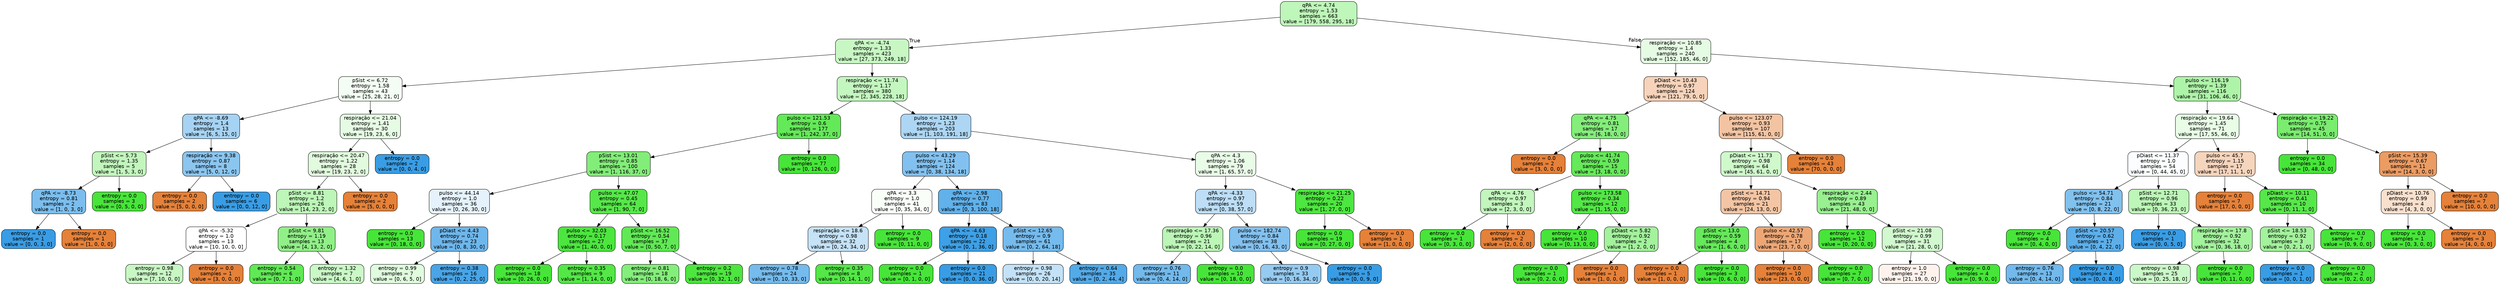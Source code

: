 digraph Tree {
node [shape=box, style="filled, rounded", color="black", fontname="helvetica"] ;
edge [fontname="helvetica"] ;
0 [label="qPA <= 4.74\nentropy = 1.53\nsamples = 663\nvalue = [179, 558, 295, 18]", fillcolor="#bff6ba"] ;
1 [label="qPA <= -4.74\nentropy = 1.33\nsamples = 423\nvalue = [27, 373, 249, 18]", fillcolor="#c8f7c4"] ;
0 -> 1 [labeldistance=2.5, labelangle=45, headlabel="True"] ;
2 [label="pSist <= 6.72\nentropy = 1.58\nsamples = 43\nvalue = [25, 28, 21, 0]", fillcolor="#f4fdf3"] ;
1 -> 2 ;
3 [label="qPA <= -8.69\nentropy = 1.4\nsamples = 13\nvalue = [6, 5, 15, 0]", fillcolor="#a6d3f3"] ;
2 -> 3 ;
4 [label="pSist <= 5.73\nentropy = 1.35\nsamples = 5\nvalue = [1, 5, 3, 0]", fillcolor="#c2f6bd"] ;
3 -> 4 ;
5 [label="qPA <= -8.73\nentropy = 0.81\nsamples = 2\nvalue = [1, 0, 3, 0]", fillcolor="#7bbeee"] ;
4 -> 5 ;
6 [label="entropy = 0.0\nsamples = 1\nvalue = [0, 0, 3, 0]", fillcolor="#399de5"] ;
5 -> 6 ;
7 [label="entropy = 0.0\nsamples = 1\nvalue = [1, 0, 0, 0]", fillcolor="#e58139"] ;
5 -> 7 ;
8 [label="entropy = 0.0\nsamples = 3\nvalue = [0, 5, 0, 0]", fillcolor="#47e539"] ;
4 -> 8 ;
9 [label="respiração <= 9.38\nentropy = 0.87\nsamples = 8\nvalue = [5, 0, 12, 0]", fillcolor="#8bc6f0"] ;
3 -> 9 ;
10 [label="entropy = 0.0\nsamples = 2\nvalue = [5, 0, 0, 0]", fillcolor="#e58139"] ;
9 -> 10 ;
11 [label="entropy = 0.0\nsamples = 6\nvalue = [0, 0, 12, 0]", fillcolor="#399de5"] ;
9 -> 11 ;
12 [label="respiração <= 21.04\nentropy = 1.41\nsamples = 30\nvalue = [19, 23, 6, 0]", fillcolor="#e6fbe4"] ;
2 -> 12 ;
13 [label="respiração <= 20.47\nentropy = 1.22\nsamples = 28\nvalue = [19, 23, 2, 0]", fillcolor="#e2fbdf"] ;
12 -> 13 ;
14 [label="pSist <= 8.81\nentropy = 1.2\nsamples = 26\nvalue = [14, 23, 2, 0]", fillcolor="#bdf6b8"] ;
13 -> 14 ;
15 [label="qPA <= -5.32\nentropy = 1.0\nsamples = 13\nvalue = [10, 10, 0, 0]", fillcolor="#ffffff"] ;
14 -> 15 ;
16 [label="entropy = 0.98\nsamples = 12\nvalue = [7, 10, 0, 0]", fillcolor="#c8f7c4"] ;
15 -> 16 ;
17 [label="entropy = 0.0\nsamples = 1\nvalue = [3, 0, 0, 0]", fillcolor="#e58139"] ;
15 -> 17 ;
18 [label="pSist <= 9.81\nentropy = 1.19\nsamples = 13\nvalue = [4, 13, 2, 0]", fillcolor="#91ef88"] ;
14 -> 18 ;
19 [label="entropy = 0.54\nsamples = 6\nvalue = [0, 7, 1, 0]", fillcolor="#61e955"] ;
18 -> 19 ;
20 [label="entropy = 1.32\nsamples = 7\nvalue = [4, 6, 1, 0]", fillcolor="#caf8c6"] ;
18 -> 20 ;
21 [label="entropy = 0.0\nsamples = 2\nvalue = [5, 0, 0, 0]", fillcolor="#e58139"] ;
13 -> 21 ;
22 [label="entropy = 0.0\nsamples = 2\nvalue = [0, 0, 4, 0]", fillcolor="#399de5"] ;
12 -> 22 ;
23 [label="respiração <= 11.74\nentropy = 1.17\nsamples = 380\nvalue = [2, 345, 228, 18]", fillcolor="#c4f7c0"] ;
1 -> 23 ;
24 [label="pulso <= 121.53\nentropy = 0.6\nsamples = 177\nvalue = [1, 242, 37, 0]", fillcolor="#64e958"] ;
23 -> 24 ;
25 [label="pSist <= 13.01\nentropy = 0.85\nsamples = 100\nvalue = [1, 116, 37, 0]", fillcolor="#83ed79"] ;
24 -> 25 ;
26 [label="pulso <= 44.14\nentropy = 1.0\nsamples = 36\nvalue = [0, 26, 30, 0]", fillcolor="#e5f2fc"] ;
25 -> 26 ;
27 [label="entropy = 0.0\nsamples = 13\nvalue = [0, 18, 0, 0]", fillcolor="#47e539"] ;
26 -> 27 ;
28 [label="pDiast <= 4.43\nentropy = 0.74\nsamples = 23\nvalue = [0, 8, 30, 0]", fillcolor="#6eb7ec"] ;
26 -> 28 ;
29 [label="entropy = 0.99\nsamples = 7\nvalue = [0, 6, 5, 0]", fillcolor="#e0fbde"] ;
28 -> 29 ;
30 [label="entropy = 0.38\nsamples = 16\nvalue = [0, 2, 25, 0]", fillcolor="#49a5e7"] ;
28 -> 30 ;
31 [label="pulso <= 47.07\nentropy = 0.45\nsamples = 64\nvalue = [1, 90, 7, 0]", fillcolor="#57e74a"] ;
25 -> 31 ;
32 [label="pulso <= 32.03\nentropy = 0.17\nsamples = 27\nvalue = [1, 40, 0, 0]", fillcolor="#4ce63e"] ;
31 -> 32 ;
33 [label="entropy = 0.0\nsamples = 18\nvalue = [0, 26, 0, 0]", fillcolor="#47e539"] ;
32 -> 33 ;
34 [label="entropy = 0.35\nsamples = 9\nvalue = [1, 14, 0, 0]", fillcolor="#54e747"] ;
32 -> 34 ;
35 [label="pSist <= 16.52\nentropy = 0.54\nsamples = 37\nvalue = [0, 50, 7, 0]", fillcolor="#61e955"] ;
31 -> 35 ;
36 [label="entropy = 0.81\nsamples = 18\nvalue = [0, 18, 6, 0]", fillcolor="#84ee7b"] ;
35 -> 36 ;
37 [label="entropy = 0.2\nsamples = 19\nvalue = [0, 32, 1, 0]", fillcolor="#4de63f"] ;
35 -> 37 ;
38 [label="entropy = 0.0\nsamples = 77\nvalue = [0, 126, 0, 0]", fillcolor="#47e539"] ;
24 -> 38 ;
39 [label="pulso <= 124.19\nentropy = 1.23\nsamples = 203\nvalue = [1, 103, 191, 18]", fillcolor="#acd6f4"] ;
23 -> 39 ;
40 [label="pulso <= 43.29\nentropy = 1.14\nsamples = 124\nvalue = [0, 38, 134, 18]", fillcolor="#82c1ef"] ;
39 -> 40 ;
41 [label="qPA <= 3.3\nentropy = 1.0\nsamples = 41\nvalue = [0, 35, 34, 0]", fillcolor="#fafef9"] ;
40 -> 41 ;
42 [label="respiração <= 18.6\nentropy = 0.98\nsamples = 32\nvalue = [0, 24, 34, 0]", fillcolor="#c5e2f7"] ;
41 -> 42 ;
43 [label="entropy = 0.78\nsamples = 24\nvalue = [0, 10, 33, 0]", fillcolor="#75bbed"] ;
42 -> 43 ;
44 [label="entropy = 0.35\nsamples = 8\nvalue = [0, 14, 1, 0]", fillcolor="#54e747"] ;
42 -> 44 ;
45 [label="entropy = 0.0\nsamples = 9\nvalue = [0, 11, 0, 0]", fillcolor="#47e539"] ;
41 -> 45 ;
46 [label="qPA <= -2.98\nentropy = 0.77\nsamples = 83\nvalue = [0, 3, 100, 18]", fillcolor="#61b1ea"] ;
40 -> 46 ;
47 [label="qPA <= -4.63\nentropy = 0.18\nsamples = 22\nvalue = [0, 1, 36, 0]", fillcolor="#3ea0e6"] ;
46 -> 47 ;
48 [label="entropy = 0.0\nsamples = 1\nvalue = [0, 1, 0, 0]", fillcolor="#47e539"] ;
47 -> 48 ;
49 [label="entropy = 0.0\nsamples = 21\nvalue = [0, 0, 36, 0]", fillcolor="#399de5"] ;
47 -> 49 ;
50 [label="pSist <= 12.65\nentropy = 0.9\nsamples = 61\nvalue = [0, 2, 64, 18]", fillcolor="#75bbed"] ;
46 -> 50 ;
51 [label="entropy = 0.98\nsamples = 26\nvalue = [0, 0, 20, 14]", fillcolor="#c4e2f7"] ;
50 -> 51 ;
52 [label="entropy = 0.64\nsamples = 35\nvalue = [0, 2, 44, 4]", fillcolor="#53aae8"] ;
50 -> 52 ;
53 [label="qPA <= 4.3\nentropy = 1.06\nsamples = 79\nvalue = [1, 65, 57, 0]", fillcolor="#e9fce7"] ;
39 -> 53 ;
54 [label="qPA <= -4.33\nentropy = 0.97\nsamples = 59\nvalue = [0, 38, 57, 0]", fillcolor="#bddef6"] ;
53 -> 54 ;
55 [label="respiração <= 17.36\nentropy = 0.96\nsamples = 21\nvalue = [0, 22, 14, 0]", fillcolor="#bcf6b7"] ;
54 -> 55 ;
56 [label="entropy = 0.76\nsamples = 11\nvalue = [0, 4, 14, 0]", fillcolor="#72b9ec"] ;
55 -> 56 ;
57 [label="entropy = 0.0\nsamples = 10\nvalue = [0, 18, 0, 0]", fillcolor="#47e539"] ;
55 -> 57 ;
58 [label="pulso <= 182.74\nentropy = 0.84\nsamples = 38\nvalue = [0, 16, 43, 0]", fillcolor="#83c1ef"] ;
54 -> 58 ;
59 [label="entropy = 0.9\nsamples = 33\nvalue = [0, 16, 34, 0]", fillcolor="#96cbf1"] ;
58 -> 59 ;
60 [label="entropy = 0.0\nsamples = 5\nvalue = [0, 0, 9, 0]", fillcolor="#399de5"] ;
58 -> 60 ;
61 [label="respiração <= 21.25\nentropy = 0.22\nsamples = 20\nvalue = [1, 27, 0, 0]", fillcolor="#4ee640"] ;
53 -> 61 ;
62 [label="entropy = 0.0\nsamples = 19\nvalue = [0, 27, 0, 0]", fillcolor="#47e539"] ;
61 -> 62 ;
63 [label="entropy = 0.0\nsamples = 1\nvalue = [1, 0, 0, 0]", fillcolor="#e58139"] ;
61 -> 63 ;
64 [label="respiração <= 10.85\nentropy = 1.4\nsamples = 240\nvalue = [152, 185, 46, 0]", fillcolor="#e5fbe3"] ;
0 -> 64 [labeldistance=2.5, labelangle=-45, headlabel="False"] ;
65 [label="pDiast <= 10.43\nentropy = 0.97\nsamples = 124\nvalue = [121, 79, 0, 0]", fillcolor="#f6d3ba"] ;
64 -> 65 ;
66 [label="qPA <= 4.75\nentropy = 0.81\nsamples = 17\nvalue = [6, 18, 0, 0]", fillcolor="#84ee7b"] ;
65 -> 66 ;
67 [label="entropy = 0.0\nsamples = 2\nvalue = [3, 0, 0, 0]", fillcolor="#e58139"] ;
66 -> 67 ;
68 [label="pulso <= 41.74\nentropy = 0.59\nsamples = 15\nvalue = [3, 18, 0, 0]", fillcolor="#66e95a"] ;
66 -> 68 ;
69 [label="qPA <= 4.76\nentropy = 0.97\nsamples = 3\nvalue = [2, 3, 0, 0]", fillcolor="#c2f6bd"] ;
68 -> 69 ;
70 [label="entropy = 0.0\nsamples = 1\nvalue = [0, 3, 0, 0]", fillcolor="#47e539"] ;
69 -> 70 ;
71 [label="entropy = 0.0\nsamples = 2\nvalue = [2, 0, 0, 0]", fillcolor="#e58139"] ;
69 -> 71 ;
72 [label="pulso <= 173.58\nentropy = 0.34\nsamples = 12\nvalue = [1, 15, 0, 0]", fillcolor="#53e746"] ;
68 -> 72 ;
73 [label="entropy = 0.0\nsamples = 10\nvalue = [0, 13, 0, 0]", fillcolor="#47e539"] ;
72 -> 73 ;
74 [label="pDiast <= 5.82\nentropy = 0.92\nsamples = 2\nvalue = [1, 2, 0, 0]", fillcolor="#a3f29c"] ;
72 -> 74 ;
75 [label="entropy = 0.0\nsamples = 1\nvalue = [0, 2, 0, 0]", fillcolor="#47e539"] ;
74 -> 75 ;
76 [label="entropy = 0.0\nsamples = 1\nvalue = [1, 0, 0, 0]", fillcolor="#e58139"] ;
74 -> 76 ;
77 [label="pulso <= 123.07\nentropy = 0.93\nsamples = 107\nvalue = [115, 61, 0, 0]", fillcolor="#f3c4a2"] ;
65 -> 77 ;
78 [label="pDiast <= 11.73\nentropy = 0.98\nsamples = 64\nvalue = [45, 61, 0, 0]", fillcolor="#cff8cb"] ;
77 -> 78 ;
79 [label="pSist <= 14.71\nentropy = 0.94\nsamples = 21\nvalue = [24, 13, 0, 0]", fillcolor="#f3c5a4"] ;
78 -> 79 ;
80 [label="pSist <= 13.0\nentropy = 0.59\nsamples = 4\nvalue = [1, 6, 0, 0]", fillcolor="#66e95a"] ;
79 -> 80 ;
81 [label="entropy = 0.0\nsamples = 1\nvalue = [1, 0, 0, 0]", fillcolor="#e58139"] ;
80 -> 81 ;
82 [label="entropy = 0.0\nsamples = 3\nvalue = [0, 6, 0, 0]", fillcolor="#47e539"] ;
80 -> 82 ;
83 [label="pulso <= 42.57\nentropy = 0.78\nsamples = 17\nvalue = [23, 7, 0, 0]", fillcolor="#eda775"] ;
79 -> 83 ;
84 [label="entropy = 0.0\nsamples = 10\nvalue = [23, 0, 0, 0]", fillcolor="#e58139"] ;
83 -> 84 ;
85 [label="entropy = 0.0\nsamples = 7\nvalue = [0, 7, 0, 0]", fillcolor="#47e539"] ;
83 -> 85 ;
86 [label="respiração <= 2.44\nentropy = 0.89\nsamples = 43\nvalue = [21, 48, 0, 0]", fillcolor="#98f090"] ;
78 -> 86 ;
87 [label="entropy = 0.0\nsamples = 12\nvalue = [0, 20, 0, 0]", fillcolor="#47e539"] ;
86 -> 87 ;
88 [label="pSist <= 21.08\nentropy = 0.99\nsamples = 31\nvalue = [21, 28, 0, 0]", fillcolor="#d1f8ce"] ;
86 -> 88 ;
89 [label="entropy = 1.0\nsamples = 27\nvalue = [21, 19, 0, 0]", fillcolor="#fdf3ec"] ;
88 -> 89 ;
90 [label="entropy = 0.0\nsamples = 4\nvalue = [0, 9, 0, 0]", fillcolor="#47e539"] ;
88 -> 90 ;
91 [label="entropy = 0.0\nsamples = 43\nvalue = [70, 0, 0, 0]", fillcolor="#e58139"] ;
77 -> 91 ;
92 [label="pulso <= 116.19\nentropy = 1.39\nsamples = 116\nvalue = [31, 106, 46, 0]", fillcolor="#aef4a8"] ;
64 -> 92 ;
93 [label="respiração <= 19.64\nentropy = 1.45\nsamples = 71\nvalue = [17, 55, 46, 0]", fillcolor="#e8fce6"] ;
92 -> 93 ;
94 [label="pDiast <= 11.37\nentropy = 1.0\nsamples = 54\nvalue = [0, 44, 45, 0]", fillcolor="#fbfdfe"] ;
93 -> 94 ;
95 [label="pulso <= 54.71\nentropy = 0.84\nsamples = 21\nvalue = [0, 8, 22, 0]", fillcolor="#81c1ee"] ;
94 -> 95 ;
96 [label="entropy = 0.0\nsamples = 4\nvalue = [0, 4, 0, 0]", fillcolor="#47e539"] ;
95 -> 96 ;
97 [label="pSist <= 20.57\nentropy = 0.62\nsamples = 17\nvalue = [0, 4, 22, 0]", fillcolor="#5dafea"] ;
95 -> 97 ;
98 [label="entropy = 0.76\nsamples = 13\nvalue = [0, 4, 14, 0]", fillcolor="#72b9ec"] ;
97 -> 98 ;
99 [label="entropy = 0.0\nsamples = 4\nvalue = [0, 0, 8, 0]", fillcolor="#399de5"] ;
97 -> 99 ;
100 [label="pSist <= 12.71\nentropy = 0.96\nsamples = 33\nvalue = [0, 36, 23, 0]", fillcolor="#bdf6b8"] ;
94 -> 100 ;
101 [label="entropy = 0.0\nsamples = 1\nvalue = [0, 0, 5, 0]", fillcolor="#399de5"] ;
100 -> 101 ;
102 [label="respiração <= 17.8\nentropy = 0.92\nsamples = 32\nvalue = [0, 36, 18, 0]", fillcolor="#a3f29c"] ;
100 -> 102 ;
103 [label="entropy = 0.98\nsamples = 25\nvalue = [0, 25, 18, 0]", fillcolor="#cbf8c8"] ;
102 -> 103 ;
104 [label="entropy = 0.0\nsamples = 7\nvalue = [0, 11, 0, 0]", fillcolor="#47e539"] ;
102 -> 104 ;
105 [label="pulso <= 45.7\nentropy = 1.15\nsamples = 17\nvalue = [17, 11, 1, 0]", fillcolor="#f6d5bd"] ;
93 -> 105 ;
106 [label="entropy = 0.0\nsamples = 7\nvalue = [17, 0, 0, 0]", fillcolor="#e58139"] ;
105 -> 106 ;
107 [label="pDiast <= 10.11\nentropy = 0.41\nsamples = 10\nvalue = [0, 11, 1, 0]", fillcolor="#58e74b"] ;
105 -> 107 ;
108 [label="pSist <= 18.53\nentropy = 0.92\nsamples = 3\nvalue = [0, 2, 1, 0]", fillcolor="#a3f29c"] ;
107 -> 108 ;
109 [label="entropy = 0.0\nsamples = 1\nvalue = [0, 0, 1, 0]", fillcolor="#399de5"] ;
108 -> 109 ;
110 [label="entropy = 0.0\nsamples = 2\nvalue = [0, 2, 0, 0]", fillcolor="#47e539"] ;
108 -> 110 ;
111 [label="entropy = 0.0\nsamples = 7\nvalue = [0, 9, 0, 0]", fillcolor="#47e539"] ;
107 -> 111 ;
112 [label="respiração <= 19.22\nentropy = 0.75\nsamples = 45\nvalue = [14, 51, 0, 0]", fillcolor="#7aec6f"] ;
92 -> 112 ;
113 [label="entropy = 0.0\nsamples = 34\nvalue = [0, 48, 0, 0]", fillcolor="#47e539"] ;
112 -> 113 ;
114 [label="pSist <= 15.39\nentropy = 0.67\nsamples = 11\nvalue = [14, 3, 0, 0]", fillcolor="#eb9c63"] ;
112 -> 114 ;
115 [label="pDiast <= 10.76\nentropy = 0.99\nsamples = 4\nvalue = [4, 3, 0, 0]", fillcolor="#f8e0ce"] ;
114 -> 115 ;
116 [label="entropy = 0.0\nsamples = 1\nvalue = [0, 3, 0, 0]", fillcolor="#47e539"] ;
115 -> 116 ;
117 [label="entropy = 0.0\nsamples = 3\nvalue = [4, 0, 0, 0]", fillcolor="#e58139"] ;
115 -> 117 ;
118 [label="entropy = 0.0\nsamples = 7\nvalue = [10, 0, 0, 0]", fillcolor="#e58139"] ;
114 -> 118 ;
}